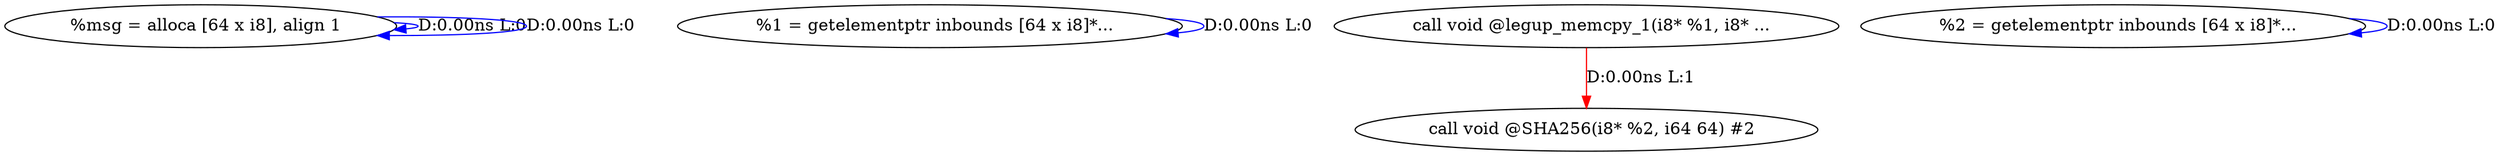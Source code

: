 digraph {
Node0x3769ff0[label="  %msg = alloca [64 x i8], align 1"];
Node0x3769ff0 -> Node0x3769ff0[label="D:0.00ns L:0",color=blue];
Node0x3769ff0 -> Node0x3769ff0[label="D:0.00ns L:0",color=blue];
Node0x376a4e0[label="  %1 = getelementptr inbounds [64 x i8]*..."];
Node0x376a4e0 -> Node0x376a4e0[label="D:0.00ns L:0",color=blue];
Node0x376a7e0[label="  call void @SHA256(i8* %2, i64 64) #2"];
Node0x376a620[label="  call void @legup_memcpy_1(i8* %1, i8* ..."];
Node0x376a620 -> Node0x376a7e0[label="D:0.00ns L:1",color=red];
Node0x376a700[label="  %2 = getelementptr inbounds [64 x i8]*..."];
Node0x376a700 -> Node0x376a700[label="D:0.00ns L:0",color=blue];
}
